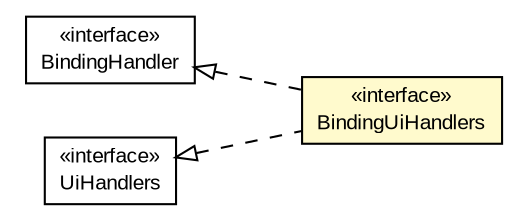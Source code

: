 #!/usr/local/bin/dot
#
# Class diagram 
# Generated by UMLGraph version R5_6-24-gf6e263 (http://www.umlgraph.org/)
#

digraph G {
	edge [fontname="arial",fontsize=10,labelfontname="arial",labelfontsize=10];
	node [fontname="arial",fontsize=10,shape=plaintext];
	nodesep=0.25;
	ranksep=0.5;
	rankdir=LR;
	// org.turbogwt.ext.gwtp.databind.client.BindingUiHandlers
	c22 [label=<<table title="org.turbogwt.ext.gwtp.databind.client.BindingUiHandlers" border="0" cellborder="1" cellspacing="0" cellpadding="2" port="p" bgcolor="lemonChiffon" href="./BindingUiHandlers.html">
		<tr><td><table border="0" cellspacing="0" cellpadding="1">
<tr><td align="center" balign="center"> &#171;interface&#187; </td></tr>
<tr><td align="center" balign="center"> BindingUiHandlers </td></tr>
		</table></td></tr>
		</table>>, URL="./BindingUiHandlers.html", fontname="arial", fontcolor="black", fontsize=10.0];
	//org.turbogwt.ext.gwtp.databind.client.BindingUiHandlers implements org.turbogwt.mvp.databind.client.BindingHandler
	c23:p -> c22:p [dir=back,arrowtail=empty,style=dashed];
	//org.turbogwt.ext.gwtp.databind.client.BindingUiHandlers implements com.gwtplatform.mvp.client.UiHandlers
	c24:p -> c22:p [dir=back,arrowtail=empty,style=dashed];
	// org.turbogwt.mvp.databind.client.BindingHandler
	c23 [label=<<table title="org.turbogwt.mvp.databind.client.BindingHandler" border="0" cellborder="1" cellspacing="0" cellpadding="2" port="p">
		<tr><td><table border="0" cellspacing="0" cellpadding="1">
<tr><td align="center" balign="center"> &#171;interface&#187; </td></tr>
<tr><td align="center" balign="center"> BindingHandler </td></tr>
		</table></td></tr>
		</table>>, URL="null", fontname="arial", fontcolor="black", fontsize=10.0];
	// com.gwtplatform.mvp.client.UiHandlers
	c24 [label=<<table title="com.gwtplatform.mvp.client.UiHandlers" border="0" cellborder="1" cellspacing="0" cellpadding="2" port="p">
		<tr><td><table border="0" cellspacing="0" cellpadding="1">
<tr><td align="center" balign="center"> &#171;interface&#187; </td></tr>
<tr><td align="center" balign="center"> UiHandlers </td></tr>
		</table></td></tr>
		</table>>, URL="null", fontname="arial", fontcolor="black", fontsize=10.0];
}

